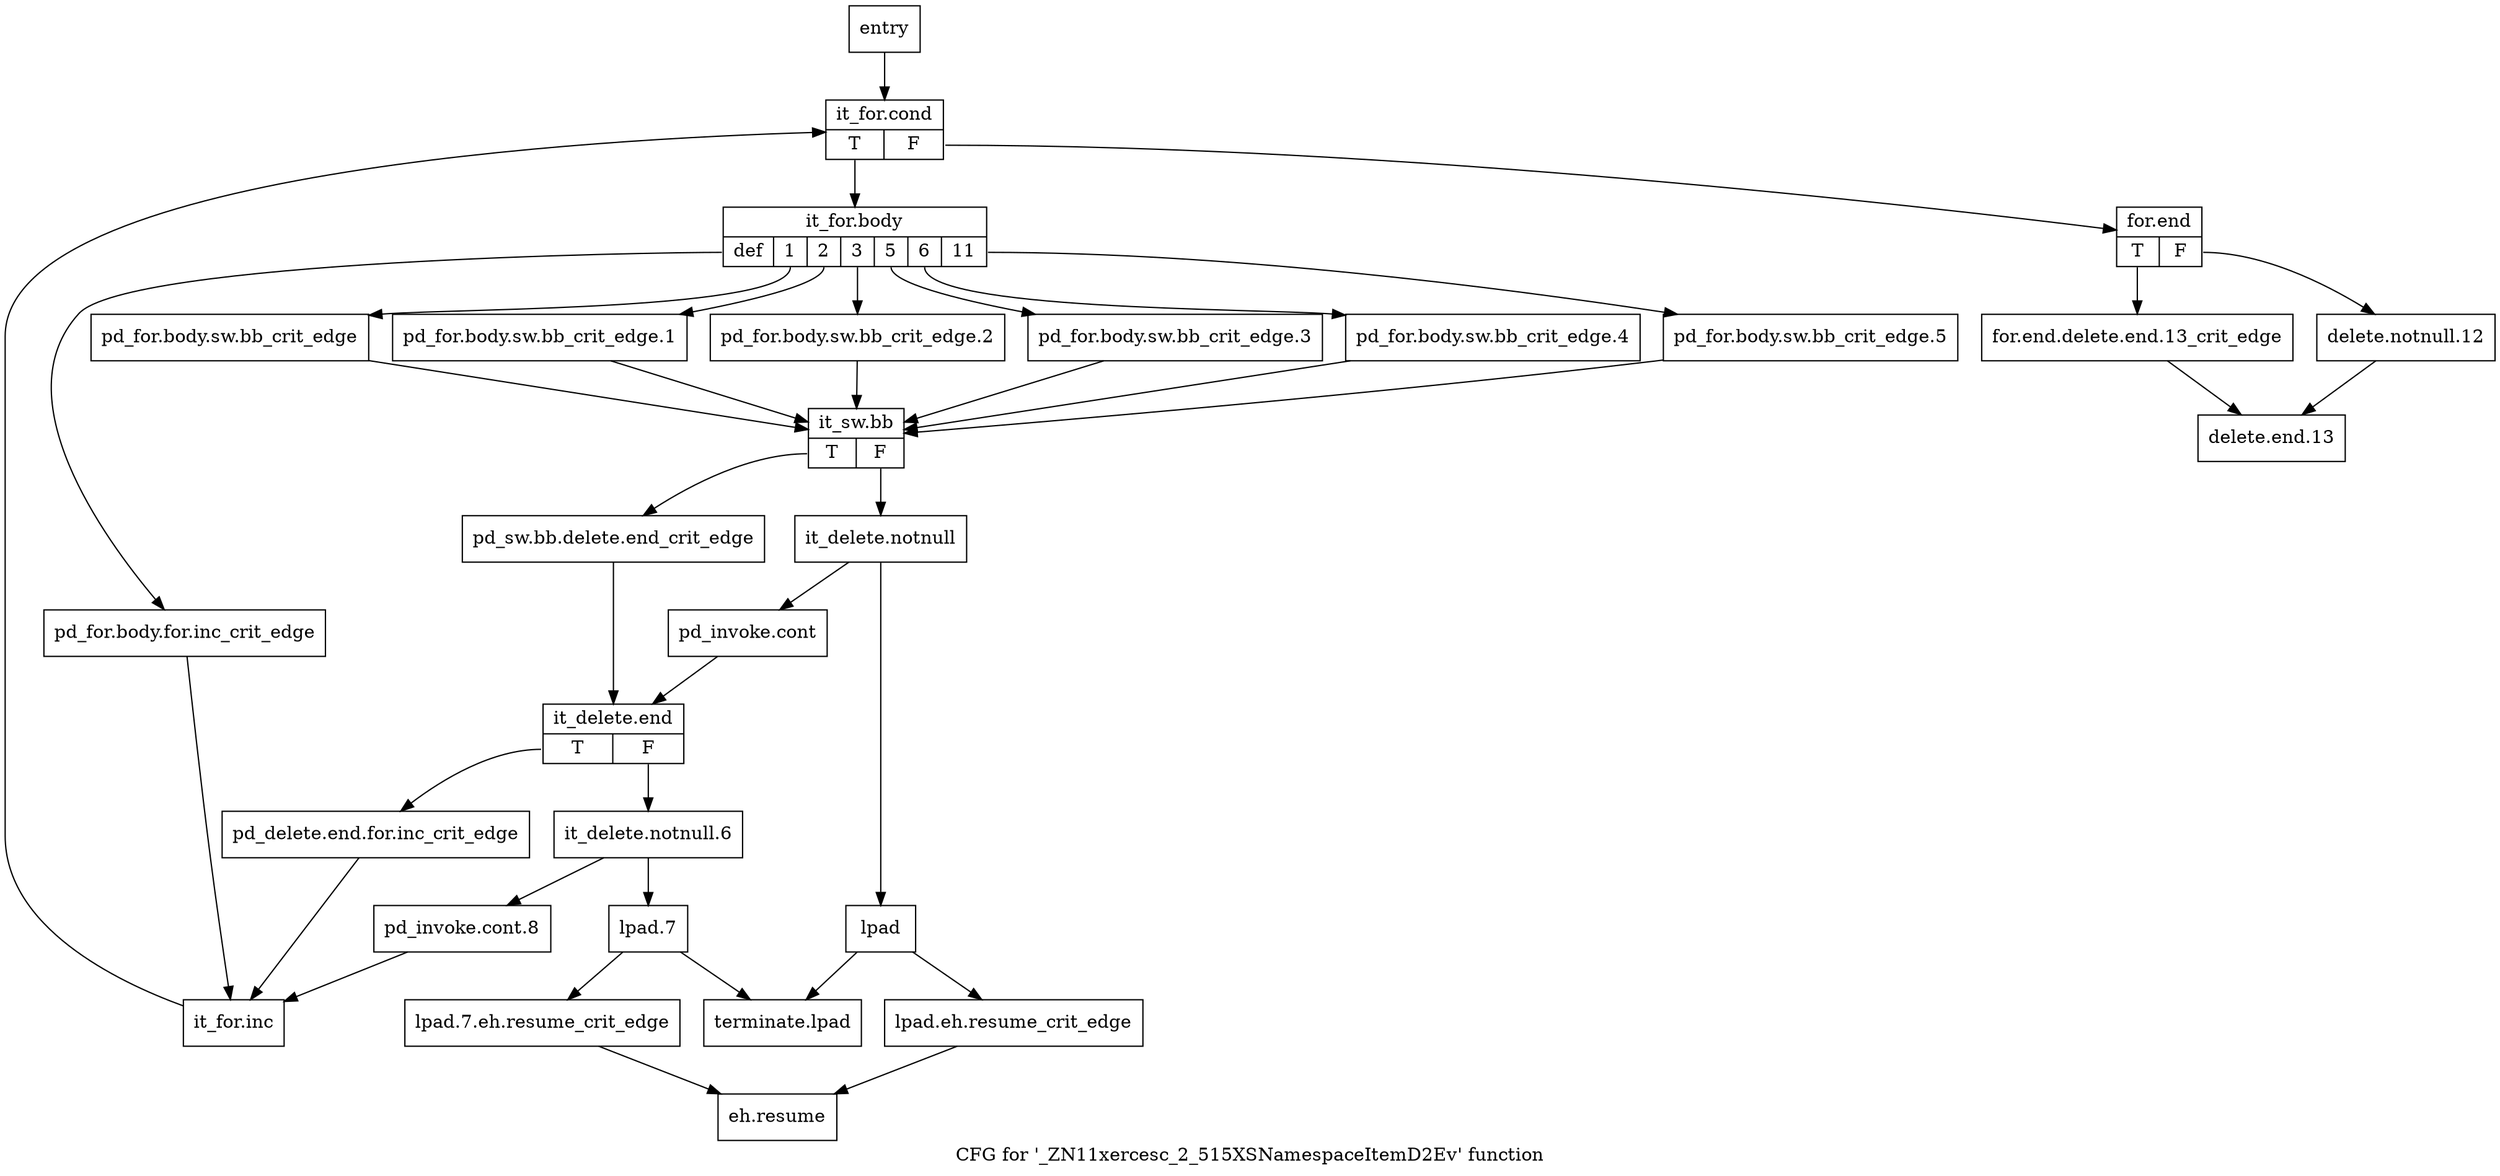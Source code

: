 digraph "CFG for '_ZN11xercesc_2_515XSNamespaceItemD2Ev' function" {
	label="CFG for '_ZN11xercesc_2_515XSNamespaceItemD2Ev' function";

	Node0x5646d80 [shape=record,label="{entry}"];
	Node0x5646d80 -> Node0x5642a50;
	Node0x5642a50 [shape=record,label="{it_for.cond|{<s0>T|<s1>F}}"];
	Node0x5642a50:s0 -> Node0x5642aa0;
	Node0x5642a50:s1 -> Node0x5647e00;
	Node0x5642aa0 [shape=record,label="{it_for.body|{<s0>def|<s1>1|<s2>2|<s3>3|<s4>5|<s5>6|<s6>11}}"];
	Node0x5642aa0:s0 -> Node0x56479a0;
	Node0x5642aa0:s1 -> Node0x5647950;
	Node0x5642aa0:s2 -> Node0x5647900;
	Node0x5642aa0:s3 -> Node0x56478b0;
	Node0x5642aa0:s4 -> Node0x5647860;
	Node0x5642aa0:s5 -> Node0x5647810;
	Node0x5642aa0:s6 -> Node0x56477c0;
	Node0x56477c0 [shape=record,label="{pd_for.body.sw.bb_crit_edge.5}"];
	Node0x56477c0 -> Node0x56479f0;
	Node0x5647810 [shape=record,label="{pd_for.body.sw.bb_crit_edge.4}"];
	Node0x5647810 -> Node0x56479f0;
	Node0x5647860 [shape=record,label="{pd_for.body.sw.bb_crit_edge.3}"];
	Node0x5647860 -> Node0x56479f0;
	Node0x56478b0 [shape=record,label="{pd_for.body.sw.bb_crit_edge.2}"];
	Node0x56478b0 -> Node0x56479f0;
	Node0x5647900 [shape=record,label="{pd_for.body.sw.bb_crit_edge.1}"];
	Node0x5647900 -> Node0x56479f0;
	Node0x5647950 [shape=record,label="{pd_for.body.sw.bb_crit_edge}"];
	Node0x5647950 -> Node0x56479f0;
	Node0x56479a0 [shape=record,label="{pd_for.body.for.inc_crit_edge}"];
	Node0x56479a0 -> Node0x5647db0;
	Node0x56479f0 [shape=record,label="{it_sw.bb|{<s0>T|<s1>F}}"];
	Node0x56479f0:s0 -> Node0x5647a40;
	Node0x56479f0:s1 -> Node0x5647a90;
	Node0x5647a40 [shape=record,label="{pd_sw.bb.delete.end_crit_edge}"];
	Node0x5647a40 -> Node0x5647b30;
	Node0x5647a90 [shape=record,label="{it_delete.notnull}"];
	Node0x5647a90 -> Node0x5647ae0;
	Node0x5647a90 -> Node0x5647c70;
	Node0x5647ae0 [shape=record,label="{pd_invoke.cont}"];
	Node0x5647ae0 -> Node0x5647b30;
	Node0x5647b30 [shape=record,label="{it_delete.end|{<s0>T|<s1>F}}"];
	Node0x5647b30:s0 -> Node0x5647b80;
	Node0x5647b30:s1 -> Node0x5647bd0;
	Node0x5647b80 [shape=record,label="{pd_delete.end.for.inc_crit_edge}"];
	Node0x5647b80 -> Node0x5647db0;
	Node0x5647bd0 [shape=record,label="{it_delete.notnull.6}"];
	Node0x5647bd0 -> Node0x5647c20;
	Node0x5647bd0 -> Node0x5647d10;
	Node0x5647c20 [shape=record,label="{pd_invoke.cont.8}"];
	Node0x5647c20 -> Node0x5647db0;
	Node0x5647c70 [shape=record,label="{lpad}"];
	Node0x5647c70 -> Node0x5647cc0;
	Node0x5647c70 -> Node0x5647f90;
	Node0x5647cc0 [shape=record,label="{lpad.eh.resume_crit_edge}"];
	Node0x5647cc0 -> Node0x5647f40;
	Node0x5647d10 [shape=record,label="{lpad.7}"];
	Node0x5647d10 -> Node0x5647d60;
	Node0x5647d10 -> Node0x5647f90;
	Node0x5647d60 [shape=record,label="{lpad.7.eh.resume_crit_edge}"];
	Node0x5647d60 -> Node0x5647f40;
	Node0x5647db0 [shape=record,label="{it_for.inc}"];
	Node0x5647db0 -> Node0x5642a50;
	Node0x5647e00 [shape=record,label="{for.end|{<s0>T|<s1>F}}"];
	Node0x5647e00:s0 -> Node0x5647e50;
	Node0x5647e00:s1 -> Node0x5647ea0;
	Node0x5647e50 [shape=record,label="{for.end.delete.end.13_crit_edge}"];
	Node0x5647e50 -> Node0x5647ef0;
	Node0x5647ea0 [shape=record,label="{delete.notnull.12}"];
	Node0x5647ea0 -> Node0x5647ef0;
	Node0x5647ef0 [shape=record,label="{delete.end.13}"];
	Node0x5647f40 [shape=record,label="{eh.resume}"];
	Node0x5647f90 [shape=record,label="{terminate.lpad}"];
}
